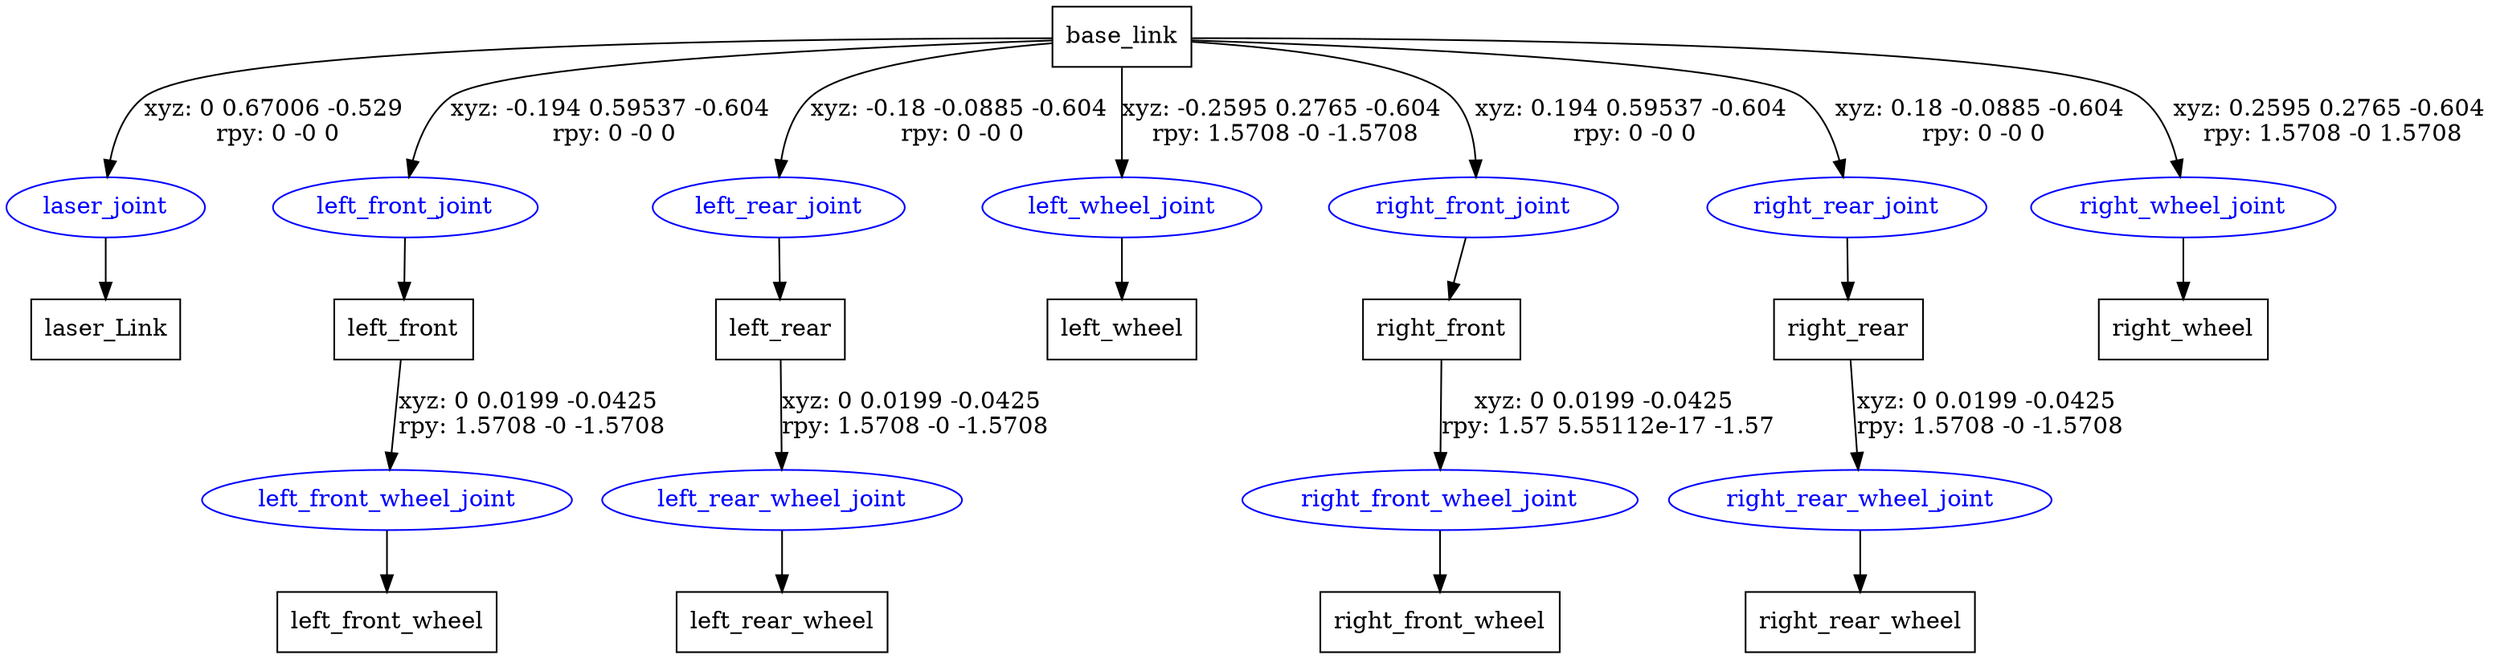 digraph G {
node [shape=box];
"base_link" [label="base_link"];
"laser_Link" [label="laser_Link"];
"left_front" [label="left_front"];
"left_front_wheel" [label="left_front_wheel"];
"left_rear" [label="left_rear"];
"left_rear_wheel" [label="left_rear_wheel"];
"left_wheel" [label="left_wheel"];
"right_front" [label="right_front"];
"right_front_wheel" [label="right_front_wheel"];
"right_rear" [label="right_rear"];
"right_rear_wheel" [label="right_rear_wheel"];
"right_wheel" [label="right_wheel"];
node [shape=ellipse, color=blue, fontcolor=blue];
"base_link" -> "laser_joint" [label="xyz: 0 0.67006 -0.529 \nrpy: 0 -0 0"]
"laser_joint" -> "laser_Link"
"base_link" -> "left_front_joint" [label="xyz: -0.194 0.59537 -0.604 \nrpy: 0 -0 0"]
"left_front_joint" -> "left_front"
"left_front" -> "left_front_wheel_joint" [label="xyz: 0 0.0199 -0.0425 \nrpy: 1.5708 -0 -1.5708"]
"left_front_wheel_joint" -> "left_front_wheel"
"base_link" -> "left_rear_joint" [label="xyz: -0.18 -0.0885 -0.604 \nrpy: 0 -0 0"]
"left_rear_joint" -> "left_rear"
"left_rear" -> "left_rear_wheel_joint" [label="xyz: 0 0.0199 -0.0425 \nrpy: 1.5708 -0 -1.5708"]
"left_rear_wheel_joint" -> "left_rear_wheel"
"base_link" -> "left_wheel_joint" [label="xyz: -0.2595 0.2765 -0.604 \nrpy: 1.5708 -0 -1.5708"]
"left_wheel_joint" -> "left_wheel"
"base_link" -> "right_front_joint" [label="xyz: 0.194 0.59537 -0.604 \nrpy: 0 -0 0"]
"right_front_joint" -> "right_front"
"right_front" -> "right_front_wheel_joint" [label="xyz: 0 0.0199 -0.0425 \nrpy: 1.57 5.55112e-17 -1.57"]
"right_front_wheel_joint" -> "right_front_wheel"
"base_link" -> "right_rear_joint" [label="xyz: 0.18 -0.0885 -0.604 \nrpy: 0 -0 0"]
"right_rear_joint" -> "right_rear"
"right_rear" -> "right_rear_wheel_joint" [label="xyz: 0 0.0199 -0.0425 \nrpy: 1.5708 -0 -1.5708"]
"right_rear_wheel_joint" -> "right_rear_wheel"
"base_link" -> "right_wheel_joint" [label="xyz: 0.2595 0.2765 -0.604 \nrpy: 1.5708 -0 1.5708"]
"right_wheel_joint" -> "right_wheel"
}
